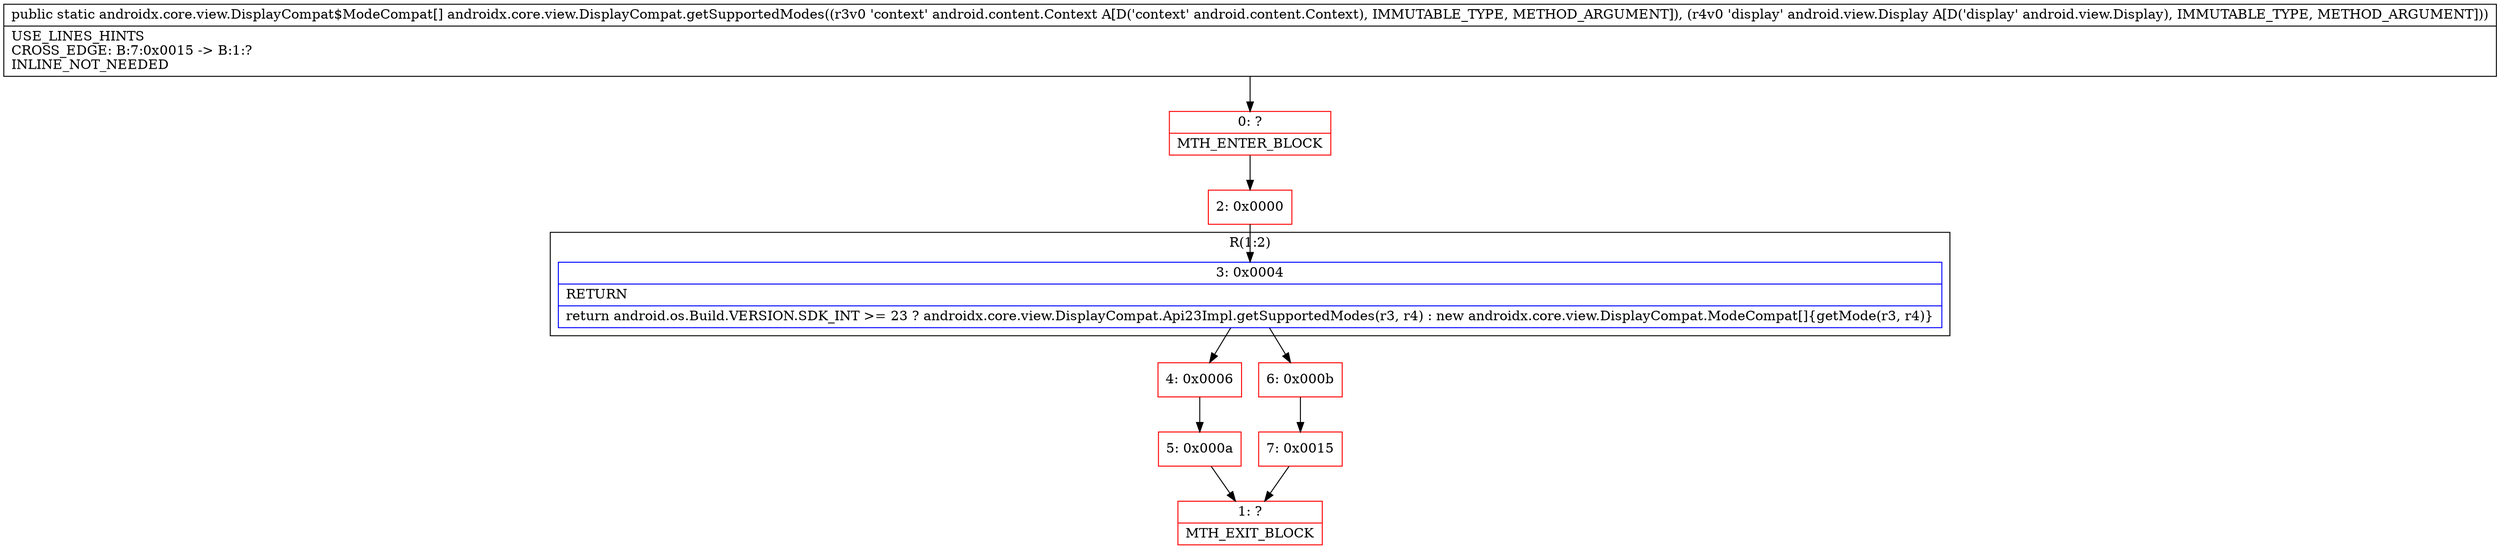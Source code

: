 digraph "CFG forandroidx.core.view.DisplayCompat.getSupportedModes(Landroid\/content\/Context;Landroid\/view\/Display;)[Landroidx\/core\/view\/DisplayCompat$ModeCompat;" {
subgraph cluster_Region_1202076615 {
label = "R(1:2)";
node [shape=record,color=blue];
Node_3 [shape=record,label="{3\:\ 0x0004|RETURN\l|return android.os.Build.VERSION.SDK_INT \>= 23 ? androidx.core.view.DisplayCompat.Api23Impl.getSupportedModes(r3, r4) : new androidx.core.view.DisplayCompat.ModeCompat[]\{getMode(r3, r4)\}\l}"];
}
Node_0 [shape=record,color=red,label="{0\:\ ?|MTH_ENTER_BLOCK\l}"];
Node_2 [shape=record,color=red,label="{2\:\ 0x0000}"];
Node_4 [shape=record,color=red,label="{4\:\ 0x0006}"];
Node_5 [shape=record,color=red,label="{5\:\ 0x000a}"];
Node_1 [shape=record,color=red,label="{1\:\ ?|MTH_EXIT_BLOCK\l}"];
Node_6 [shape=record,color=red,label="{6\:\ 0x000b}"];
Node_7 [shape=record,color=red,label="{7\:\ 0x0015}"];
MethodNode[shape=record,label="{public static androidx.core.view.DisplayCompat$ModeCompat[] androidx.core.view.DisplayCompat.getSupportedModes((r3v0 'context' android.content.Context A[D('context' android.content.Context), IMMUTABLE_TYPE, METHOD_ARGUMENT]), (r4v0 'display' android.view.Display A[D('display' android.view.Display), IMMUTABLE_TYPE, METHOD_ARGUMENT]))  | USE_LINES_HINTS\lCROSS_EDGE: B:7:0x0015 \-\> B:1:?\lINLINE_NOT_NEEDED\l}"];
MethodNode -> Node_0;Node_3 -> Node_4;
Node_3 -> Node_6;
Node_0 -> Node_2;
Node_2 -> Node_3;
Node_4 -> Node_5;
Node_5 -> Node_1;
Node_6 -> Node_7;
Node_7 -> Node_1;
}

